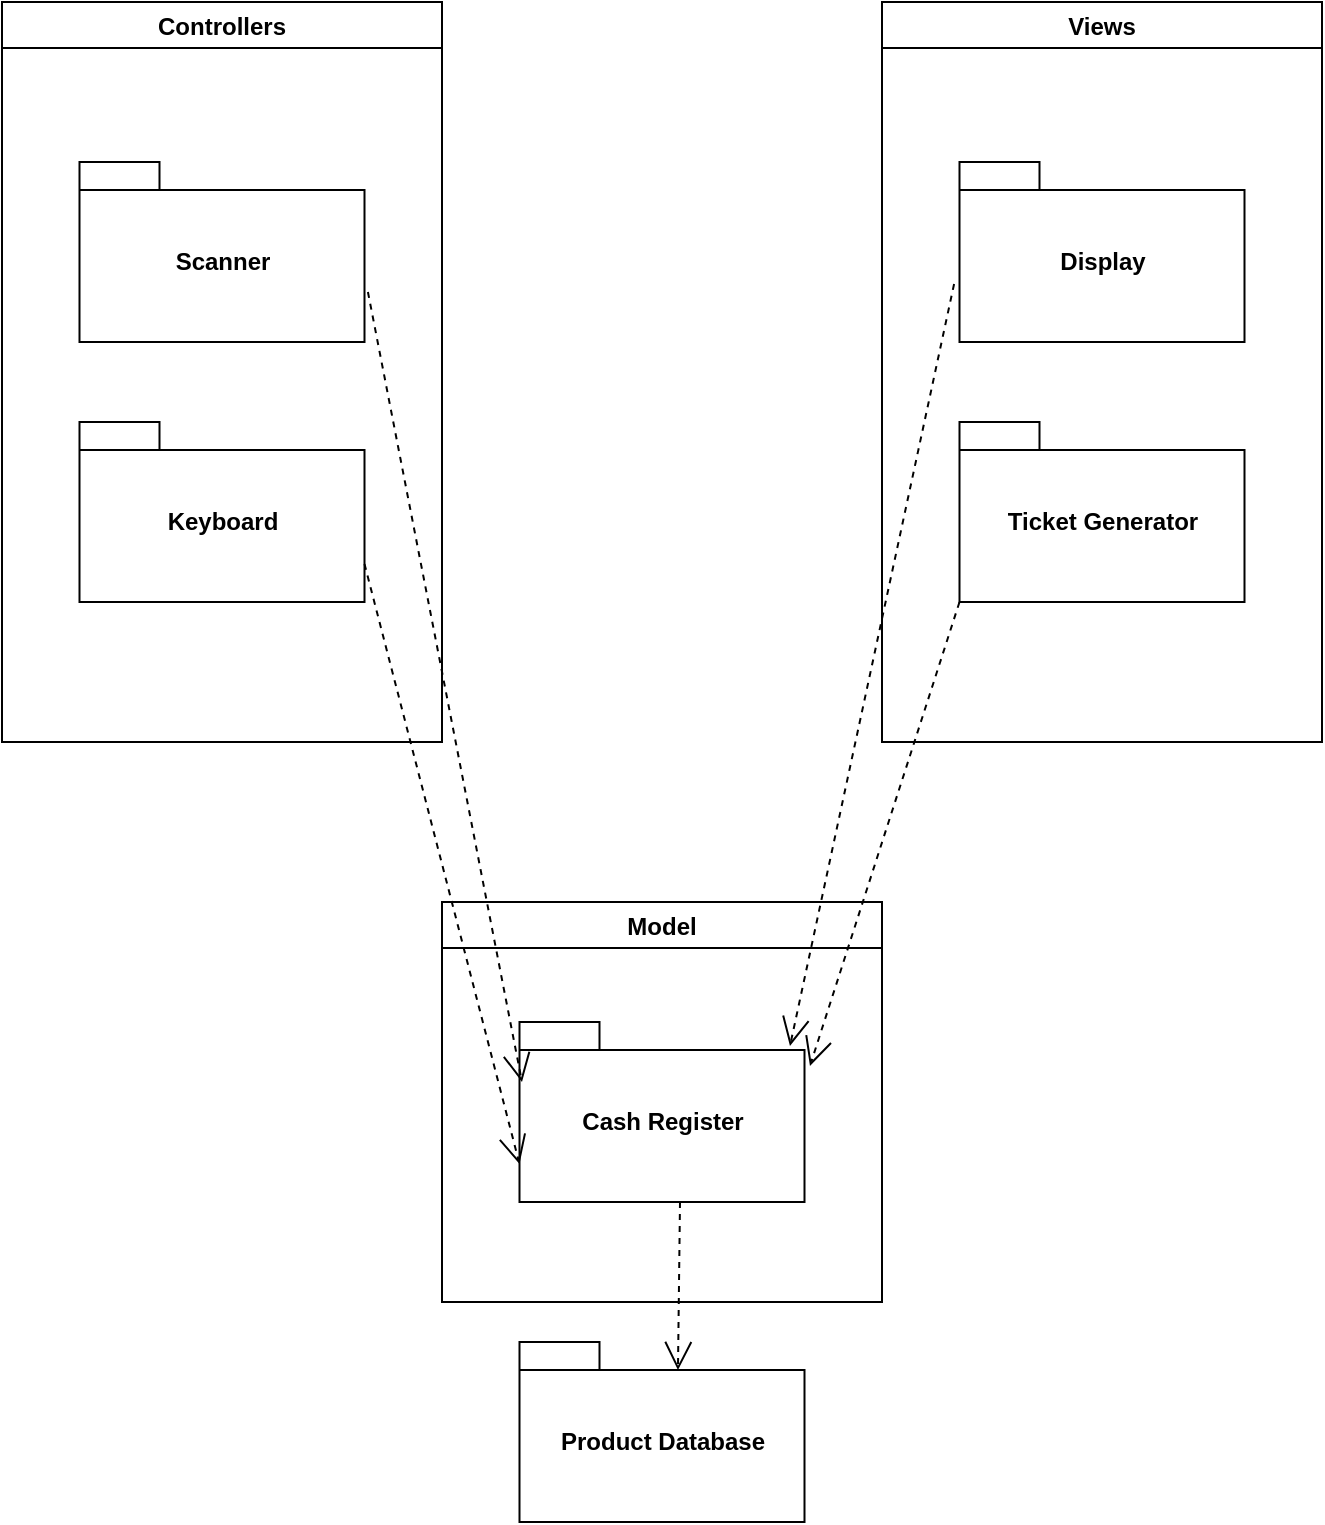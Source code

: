 <mxfile version="20.5.1" type="device"><diagram id="aU8WkW_fC_HbtgR7W7UH" name="Page-1"><mxGraphModel dx="2912" dy="1196" grid="1" gridSize="10" guides="1" tooltips="1" connect="1" arrows="1" fold="1" page="1" pageScale="1" pageWidth="850" pageHeight="1100" math="0" shadow="0"><root><mxCell id="0"/><mxCell id="1" parent="0"/><mxCell id="HaucOlMs_2nmAAwKXtnv-2" value="Controllers" style="swimlane;" vertex="1" parent="1"><mxGeometry x="-340" y="180" width="220" height="370" as="geometry"/></mxCell><mxCell id="HaucOlMs_2nmAAwKXtnv-3" value="Scanner" style="shape=folder;fontStyle=1;spacingTop=10;tabWidth=40;tabHeight=14;tabPosition=left;html=1;" vertex="1" parent="HaucOlMs_2nmAAwKXtnv-2"><mxGeometry x="38.75" y="80" width="142.5" height="90" as="geometry"/></mxCell><mxCell id="HaucOlMs_2nmAAwKXtnv-4" value="Keyboard" style="shape=folder;fontStyle=1;spacingTop=10;tabWidth=40;tabHeight=14;tabPosition=left;html=1;" vertex="1" parent="HaucOlMs_2nmAAwKXtnv-2"><mxGeometry x="38.75" y="210" width="142.5" height="90" as="geometry"/></mxCell><mxCell id="HaucOlMs_2nmAAwKXtnv-5" value="Views" style="swimlane;" vertex="1" parent="1"><mxGeometry x="100" y="180" width="220" height="370" as="geometry"/></mxCell><mxCell id="HaucOlMs_2nmAAwKXtnv-6" value="Display" style="shape=folder;fontStyle=1;spacingTop=10;tabWidth=40;tabHeight=14;tabPosition=left;html=1;" vertex="1" parent="HaucOlMs_2nmAAwKXtnv-5"><mxGeometry x="38.75" y="80" width="142.5" height="90" as="geometry"/></mxCell><mxCell id="HaucOlMs_2nmAAwKXtnv-7" value="Ticket Generator" style="shape=folder;fontStyle=1;spacingTop=10;tabWidth=40;tabHeight=14;tabPosition=left;html=1;" vertex="1" parent="HaucOlMs_2nmAAwKXtnv-5"><mxGeometry x="38.75" y="210" width="142.5" height="90" as="geometry"/></mxCell><mxCell id="HaucOlMs_2nmAAwKXtnv-8" value="Model" style="swimlane;startSize=23;" vertex="1" parent="1"><mxGeometry x="-120" y="630" width="220" height="200" as="geometry"/></mxCell><mxCell id="HaucOlMs_2nmAAwKXtnv-9" value="Cash Register" style="shape=folder;fontStyle=1;spacingTop=10;tabWidth=40;tabHeight=14;tabPosition=left;html=1;" vertex="1" parent="HaucOlMs_2nmAAwKXtnv-8"><mxGeometry x="38.75" y="60" width="142.5" height="90" as="geometry"/></mxCell><mxCell id="HaucOlMs_2nmAAwKXtnv-11" value="" style="endArrow=open;endSize=12;dashed=1;html=1;rounded=0;entryX=0.556;entryY=0.156;entryDx=0;entryDy=0;entryPerimeter=0;" edge="1" parent="HaucOlMs_2nmAAwKXtnv-8" target="HaucOlMs_2nmAAwKXtnv-10"><mxGeometry x="-0.597" y="251" width="160" relative="1" as="geometry"><mxPoint x="119" y="150" as="sourcePoint"/><mxPoint x="119" y="220" as="targetPoint"/><mxPoint as="offset"/></mxGeometry></mxCell><mxCell id="HaucOlMs_2nmAAwKXtnv-10" value="Product Database" style="shape=folder;fontStyle=1;spacingTop=10;tabWidth=40;tabHeight=14;tabPosition=left;html=1;" vertex="1" parent="1"><mxGeometry x="-81.25" y="850" width="142.5" height="90" as="geometry"/></mxCell><mxCell id="HaucOlMs_2nmAAwKXtnv-12" value="" style="endArrow=open;endSize=12;dashed=1;html=1;rounded=0;exitX=-0.019;exitY=0.678;exitDx=0;exitDy=0;exitPerimeter=0;entryX=0.949;entryY=0.133;entryDx=0;entryDy=0;entryPerimeter=0;" edge="1" parent="1" source="HaucOlMs_2nmAAwKXtnv-6" target="HaucOlMs_2nmAAwKXtnv-9"><mxGeometry x="0.113" y="-62" width="160" relative="1" as="geometry"><mxPoint x="-10" y="380" as="sourcePoint"/><mxPoint x="-10" y="590" as="targetPoint"/><mxPoint as="offset"/></mxGeometry></mxCell><mxCell id="HaucOlMs_2nmAAwKXtnv-13" value="" style="endArrow=open;endSize=12;dashed=1;html=1;rounded=0;exitX=0;exitY=0;exitDx=0;exitDy=90;exitPerimeter=0;entryX=0.949;entryY=0.133;entryDx=0;entryDy=0;entryPerimeter=0;" edge="1" parent="1" source="HaucOlMs_2nmAAwKXtnv-7"><mxGeometry x="0.113" y="-62" width="160" relative="1" as="geometry"><mxPoint x="146.043" y="331.02" as="sourcePoint"/><mxPoint x="63.983" y="711.97" as="targetPoint"/><mxPoint as="offset"/></mxGeometry></mxCell><mxCell id="HaucOlMs_2nmAAwKXtnv-14" value="" style="endArrow=open;endSize=12;dashed=1;html=1;rounded=0;exitX=0;exitY=0;exitDx=142.5;exitDy=71;exitPerimeter=0;entryX=0;entryY=0;entryDx=0;entryDy=71;entryPerimeter=0;" edge="1" parent="1" source="HaucOlMs_2nmAAwKXtnv-4" target="HaucOlMs_2nmAAwKXtnv-9"><mxGeometry x="0.113" y="-62" width="160" relative="1" as="geometry"><mxPoint x="148.75" y="490" as="sourcePoint"/><mxPoint x="73.983" y="721.97" as="targetPoint"/><mxPoint as="offset"/></mxGeometry></mxCell><mxCell id="HaucOlMs_2nmAAwKXtnv-15" value="" style="endArrow=open;endSize=12;dashed=1;html=1;rounded=0;exitX=1.012;exitY=0.722;exitDx=0;exitDy=0;exitPerimeter=0;" edge="1" parent="1" source="HaucOlMs_2nmAAwKXtnv-3"><mxGeometry x="0.113" y="-62" width="160" relative="1" as="geometry"><mxPoint x="-148.75" y="471" as="sourcePoint"/><mxPoint x="-80" y="720" as="targetPoint"/><mxPoint as="offset"/></mxGeometry></mxCell></root></mxGraphModel></diagram></mxfile>